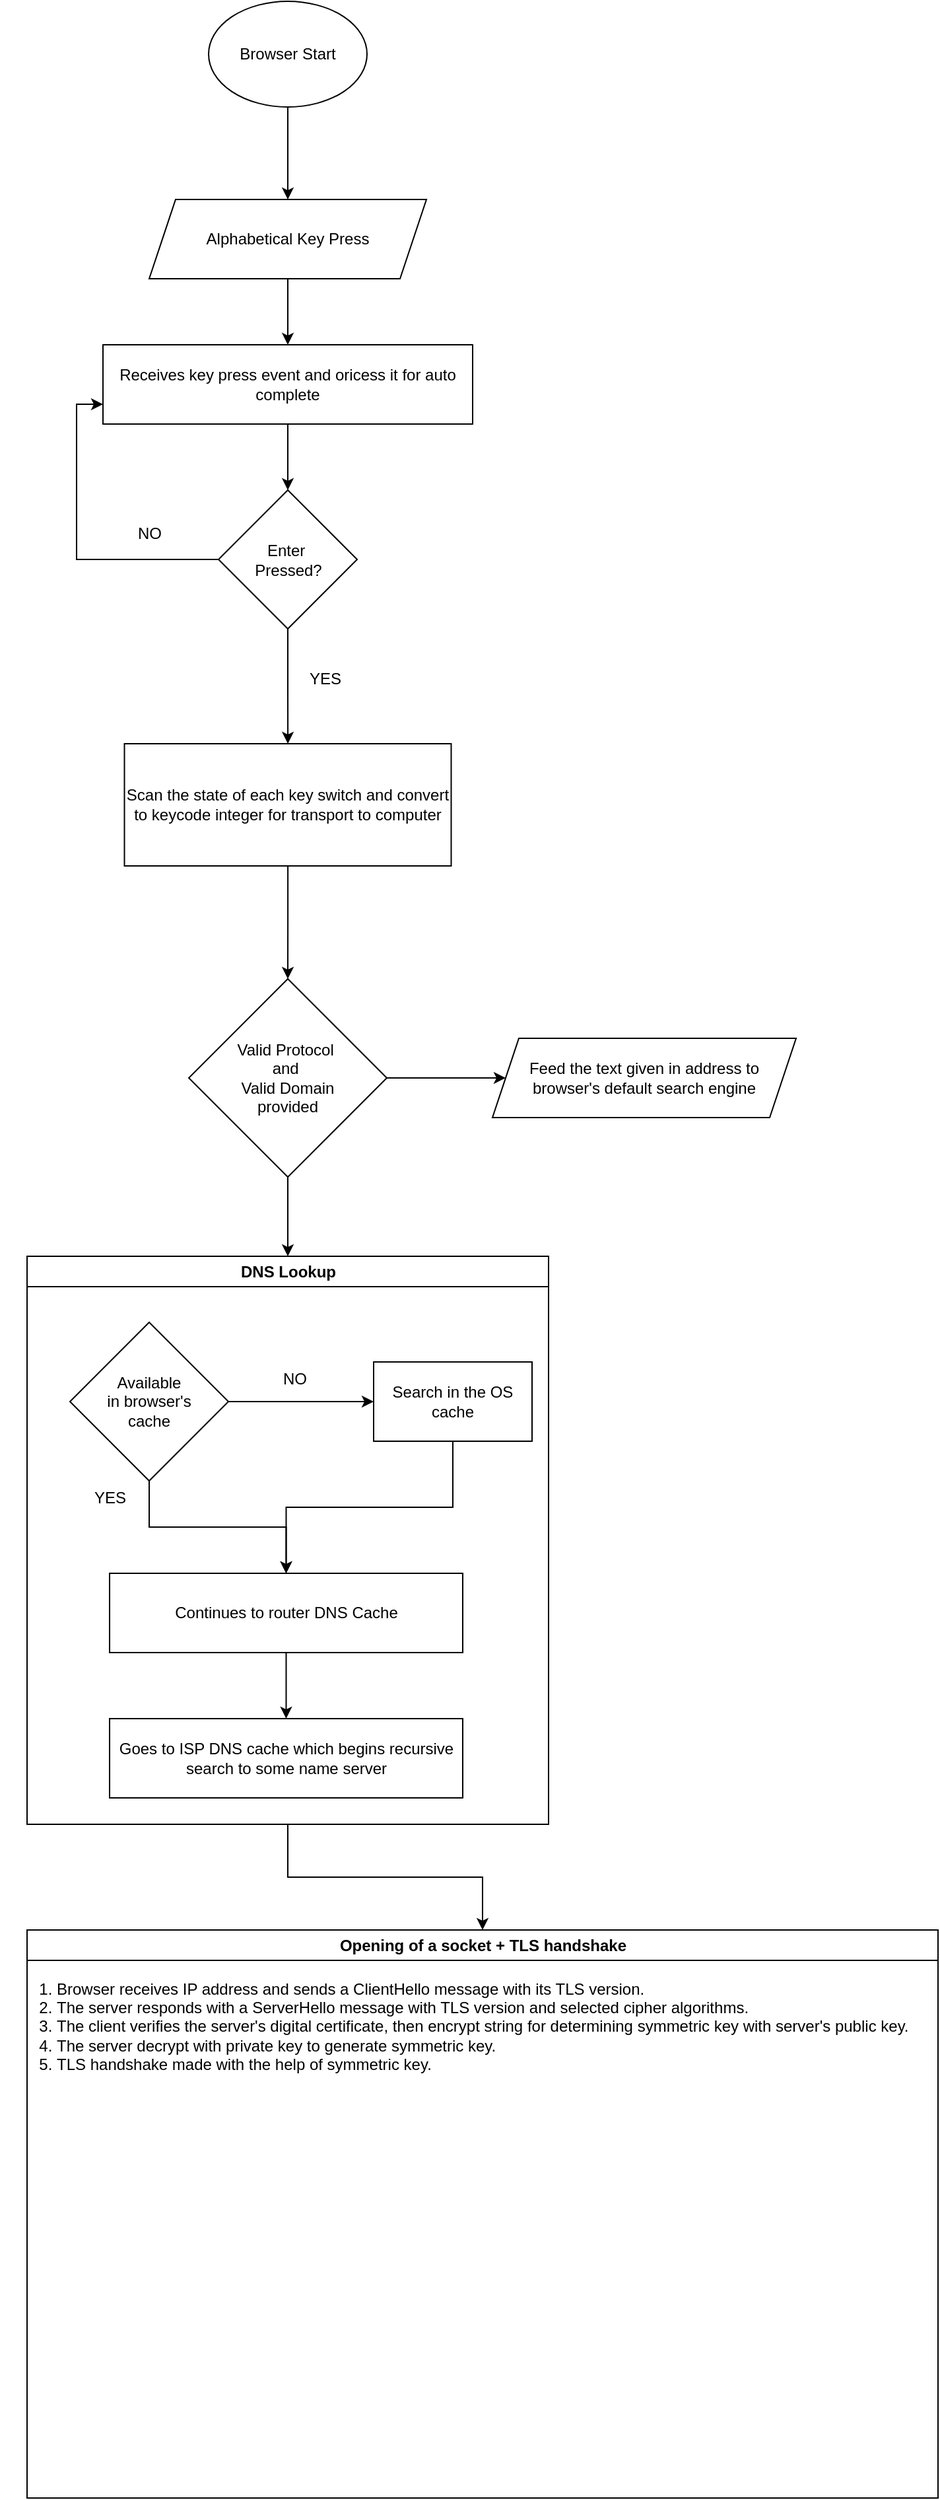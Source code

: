 <mxfile version="24.7.1" type="github">
  <diagram id="C5RBs43oDa-KdzZeNtuy" name="Page-1">
    <mxGraphModel dx="1699" dy="1604" grid="1" gridSize="10" guides="1" tooltips="1" connect="1" arrows="1" fold="1" page="1" pageScale="1" pageWidth="827" pageHeight="1169" math="0" shadow="0">
      <root>
        <mxCell id="WIyWlLk6GJQsqaUBKTNV-0" />
        <mxCell id="WIyWlLk6GJQsqaUBKTNV-1" parent="WIyWlLk6GJQsqaUBKTNV-0" />
        <mxCell id="xDlOj_JVrfhSrS7aG93W-6" value="" style="edgeStyle=orthogonalEdgeStyle;rounded=0;orthogonalLoop=1;jettySize=auto;html=1;" parent="WIyWlLk6GJQsqaUBKTNV-1" source="xDlOj_JVrfhSrS7aG93W-0" target="xDlOj_JVrfhSrS7aG93W-5" edge="1">
          <mxGeometry relative="1" as="geometry" />
        </mxCell>
        <mxCell id="xDlOj_JVrfhSrS7aG93W-0" value="Browser Start" style="ellipse;whiteSpace=wrap;html=1;" parent="WIyWlLk6GJQsqaUBKTNV-1" vertex="1">
          <mxGeometry x="155" y="-70" width="120" height="80" as="geometry" />
        </mxCell>
        <mxCell id="xDlOj_JVrfhSrS7aG93W-8" value="" style="edgeStyle=orthogonalEdgeStyle;rounded=0;orthogonalLoop=1;jettySize=auto;html=1;" parent="WIyWlLk6GJQsqaUBKTNV-1" source="xDlOj_JVrfhSrS7aG93W-5" target="xDlOj_JVrfhSrS7aG93W-7" edge="1">
          <mxGeometry relative="1" as="geometry" />
        </mxCell>
        <mxCell id="xDlOj_JVrfhSrS7aG93W-5" value="Alphabetical Key Press" style="shape=parallelogram;perimeter=parallelogramPerimeter;whiteSpace=wrap;html=1;fixedSize=1;" parent="WIyWlLk6GJQsqaUBKTNV-1" vertex="1">
          <mxGeometry x="110" y="80" width="210" height="60" as="geometry" />
        </mxCell>
        <mxCell id="xDlOj_JVrfhSrS7aG93W-13" value="" style="edgeStyle=orthogonalEdgeStyle;rounded=0;orthogonalLoop=1;jettySize=auto;html=1;" parent="WIyWlLk6GJQsqaUBKTNV-1" source="xDlOj_JVrfhSrS7aG93W-7" target="xDlOj_JVrfhSrS7aG93W-9" edge="1">
          <mxGeometry relative="1" as="geometry" />
        </mxCell>
        <mxCell id="xDlOj_JVrfhSrS7aG93W-7" value="Receives key press event and oricess it for auto complete" style="rounded=0;whiteSpace=wrap;html=1;" parent="WIyWlLk6GJQsqaUBKTNV-1" vertex="1">
          <mxGeometry x="75" y="190" width="280" height="60" as="geometry" />
        </mxCell>
        <mxCell id="xDlOj_JVrfhSrS7aG93W-17" value="" style="edgeStyle=orthogonalEdgeStyle;rounded=0;orthogonalLoop=1;jettySize=auto;html=1;" parent="WIyWlLk6GJQsqaUBKTNV-1" source="xDlOj_JVrfhSrS7aG93W-9" target="xDlOj_JVrfhSrS7aG93W-16" edge="1">
          <mxGeometry relative="1" as="geometry" />
        </mxCell>
        <mxCell id="xDlOj_JVrfhSrS7aG93W-21" style="edgeStyle=orthogonalEdgeStyle;rounded=0;orthogonalLoop=1;jettySize=auto;html=1;exitX=0;exitY=0.5;exitDx=0;exitDy=0;entryX=0;entryY=0.75;entryDx=0;entryDy=0;" parent="WIyWlLk6GJQsqaUBKTNV-1" source="xDlOj_JVrfhSrS7aG93W-9" target="xDlOj_JVrfhSrS7aG93W-7" edge="1">
          <mxGeometry relative="1" as="geometry" />
        </mxCell>
        <mxCell id="xDlOj_JVrfhSrS7aG93W-9" value="Enter&amp;nbsp;&lt;div&gt;Pressed?&lt;/div&gt;" style="rhombus;whiteSpace=wrap;html=1;" parent="WIyWlLk6GJQsqaUBKTNV-1" vertex="1">
          <mxGeometry x="162.5" y="300" width="105" height="105" as="geometry" />
        </mxCell>
        <mxCell id="xDlOj_JVrfhSrS7aG93W-24" value="" style="edgeStyle=orthogonalEdgeStyle;rounded=0;orthogonalLoop=1;jettySize=auto;html=1;" parent="WIyWlLk6GJQsqaUBKTNV-1" source="xDlOj_JVrfhSrS7aG93W-16" target="xDlOj_JVrfhSrS7aG93W-23" edge="1">
          <mxGeometry relative="1" as="geometry" />
        </mxCell>
        <mxCell id="xDlOj_JVrfhSrS7aG93W-16" value="Scan the state of each key switch and convert to keycode integer for transport to computer" style="rounded=0;whiteSpace=wrap;html=1;" parent="WIyWlLk6GJQsqaUBKTNV-1" vertex="1">
          <mxGeometry x="91.25" y="492" width="247.5" height="92.5" as="geometry" />
        </mxCell>
        <mxCell id="xDlOj_JVrfhSrS7aG93W-19" value="YES" style="text;html=1;align=center;verticalAlign=middle;resizable=0;points=[];autosize=1;strokeColor=none;fillColor=none;" parent="WIyWlLk6GJQsqaUBKTNV-1" vertex="1">
          <mxGeometry x="217.5" y="428" width="50" height="30" as="geometry" />
        </mxCell>
        <mxCell id="xDlOj_JVrfhSrS7aG93W-22" value="NO" style="text;html=1;align=center;verticalAlign=middle;resizable=0;points=[];autosize=1;strokeColor=none;fillColor=none;" parent="WIyWlLk6GJQsqaUBKTNV-1" vertex="1">
          <mxGeometry x="90" y="318" width="40" height="30" as="geometry" />
        </mxCell>
        <mxCell id="45_Z2AzZZh3Wi8lfXX-m-1" value="" style="edgeStyle=orthogonalEdgeStyle;rounded=0;orthogonalLoop=1;jettySize=auto;html=1;" edge="1" parent="WIyWlLk6GJQsqaUBKTNV-1" source="xDlOj_JVrfhSrS7aG93W-23" target="45_Z2AzZZh3Wi8lfXX-m-0">
          <mxGeometry relative="1" as="geometry" />
        </mxCell>
        <mxCell id="45_Z2AzZZh3Wi8lfXX-m-7" style="edgeStyle=orthogonalEdgeStyle;rounded=0;orthogonalLoop=1;jettySize=auto;html=1;" edge="1" parent="WIyWlLk6GJQsqaUBKTNV-1" source="xDlOj_JVrfhSrS7aG93W-23" target="45_Z2AzZZh3Wi8lfXX-m-2">
          <mxGeometry relative="1" as="geometry" />
        </mxCell>
        <mxCell id="xDlOj_JVrfhSrS7aG93W-23" value="Valid Protocol&amp;nbsp;&lt;div&gt;and&amp;nbsp;&lt;/div&gt;&lt;div&gt;Valid Domain&lt;/div&gt;&lt;div&gt;provided&lt;/div&gt;" style="rhombus;whiteSpace=wrap;html=1;" parent="WIyWlLk6GJQsqaUBKTNV-1" vertex="1">
          <mxGeometry x="140" y="670" width="150" height="150" as="geometry" />
        </mxCell>
        <mxCell id="45_Z2AzZZh3Wi8lfXX-m-0" value="Feed the text given in address to browser&#39;s default search engine" style="shape=parallelogram;perimeter=parallelogramPerimeter;whiteSpace=wrap;html=1;fixedSize=1;" vertex="1" parent="WIyWlLk6GJQsqaUBKTNV-1">
          <mxGeometry x="370" y="715" width="230" height="60" as="geometry" />
        </mxCell>
        <mxCell id="45_Z2AzZZh3Wi8lfXX-m-27" value="" style="edgeStyle=orthogonalEdgeStyle;rounded=0;orthogonalLoop=1;jettySize=auto;html=1;" edge="1" parent="WIyWlLk6GJQsqaUBKTNV-1" source="45_Z2AzZZh3Wi8lfXX-m-2" target="45_Z2AzZZh3Wi8lfXX-m-18">
          <mxGeometry relative="1" as="geometry" />
        </mxCell>
        <mxCell id="45_Z2AzZZh3Wi8lfXX-m-2" value="DNS Lookup" style="swimlane;whiteSpace=wrap;html=1;" vertex="1" parent="WIyWlLk6GJQsqaUBKTNV-1">
          <mxGeometry x="17.5" y="880" width="395" height="430" as="geometry" />
        </mxCell>
        <mxCell id="45_Z2AzZZh3Wi8lfXX-m-10" value="" style="edgeStyle=orthogonalEdgeStyle;rounded=0;orthogonalLoop=1;jettySize=auto;html=1;" edge="1" parent="45_Z2AzZZh3Wi8lfXX-m-2" source="45_Z2AzZZh3Wi8lfXX-m-8" target="45_Z2AzZZh3Wi8lfXX-m-9">
          <mxGeometry relative="1" as="geometry" />
        </mxCell>
        <mxCell id="45_Z2AzZZh3Wi8lfXX-m-12" value="" style="edgeStyle=orthogonalEdgeStyle;rounded=0;orthogonalLoop=1;jettySize=auto;html=1;" edge="1" parent="45_Z2AzZZh3Wi8lfXX-m-2" source="45_Z2AzZZh3Wi8lfXX-m-8" target="45_Z2AzZZh3Wi8lfXX-m-11">
          <mxGeometry relative="1" as="geometry" />
        </mxCell>
        <mxCell id="45_Z2AzZZh3Wi8lfXX-m-8" value="Available&lt;div&gt;in browser&#39;s&lt;/div&gt;&lt;div&gt;cache&lt;/div&gt;" style="rhombus;whiteSpace=wrap;html=1;" vertex="1" parent="45_Z2AzZZh3Wi8lfXX-m-2">
          <mxGeometry x="32.5" y="50" width="120" height="120" as="geometry" />
        </mxCell>
        <mxCell id="45_Z2AzZZh3Wi8lfXX-m-13" value="" style="edgeStyle=orthogonalEdgeStyle;rounded=0;orthogonalLoop=1;jettySize=auto;html=1;" edge="1" parent="45_Z2AzZZh3Wi8lfXX-m-2" source="45_Z2AzZZh3Wi8lfXX-m-9" target="45_Z2AzZZh3Wi8lfXX-m-11">
          <mxGeometry relative="1" as="geometry" />
        </mxCell>
        <mxCell id="45_Z2AzZZh3Wi8lfXX-m-9" value="Search in the OS cache" style="rounded=0;whiteSpace=wrap;html=1;" vertex="1" parent="45_Z2AzZZh3Wi8lfXX-m-2">
          <mxGeometry x="262.5" y="80" width="120" height="60" as="geometry" />
        </mxCell>
        <mxCell id="45_Z2AzZZh3Wi8lfXX-m-17" value="" style="edgeStyle=orthogonalEdgeStyle;rounded=0;orthogonalLoop=1;jettySize=auto;html=1;" edge="1" parent="45_Z2AzZZh3Wi8lfXX-m-2" source="45_Z2AzZZh3Wi8lfXX-m-11" target="45_Z2AzZZh3Wi8lfXX-m-16">
          <mxGeometry relative="1" as="geometry" />
        </mxCell>
        <mxCell id="45_Z2AzZZh3Wi8lfXX-m-11" value="Continues to router DNS Cache" style="rounded=0;whiteSpace=wrap;html=1;" vertex="1" parent="45_Z2AzZZh3Wi8lfXX-m-2">
          <mxGeometry x="62.5" y="240" width="267.5" height="60" as="geometry" />
        </mxCell>
        <mxCell id="45_Z2AzZZh3Wi8lfXX-m-16" value="Goes to ISP DNS cache which begins recursive search to some name server" style="rounded=0;whiteSpace=wrap;html=1;" vertex="1" parent="45_Z2AzZZh3Wi8lfXX-m-2">
          <mxGeometry x="62.5" y="350" width="267.5" height="60" as="geometry" />
        </mxCell>
        <mxCell id="45_Z2AzZZh3Wi8lfXX-m-14" value="YES" style="text;html=1;align=center;verticalAlign=middle;resizable=0;points=[];autosize=1;strokeColor=none;fillColor=none;" vertex="1" parent="WIyWlLk6GJQsqaUBKTNV-1">
          <mxGeometry x="55" y="1048" width="50" height="30" as="geometry" />
        </mxCell>
        <mxCell id="45_Z2AzZZh3Wi8lfXX-m-15" value="NO" style="text;html=1;align=center;verticalAlign=middle;resizable=0;points=[];autosize=1;strokeColor=none;fillColor=none;" vertex="1" parent="WIyWlLk6GJQsqaUBKTNV-1">
          <mxGeometry x="200" y="958" width="40" height="30" as="geometry" />
        </mxCell>
        <mxCell id="45_Z2AzZZh3Wi8lfXX-m-18" value="&lt;div&gt;Opening of a socket + TLS handshake&lt;/div&gt;" style="swimlane;whiteSpace=wrap;html=1;" vertex="1" parent="WIyWlLk6GJQsqaUBKTNV-1">
          <mxGeometry x="17.5" y="1390" width="690" height="430" as="geometry" />
        </mxCell>
        <mxCell id="45_Z2AzZZh3Wi8lfXX-m-29" value="&lt;ol&gt;&lt;li&gt;Browser receives IP address and sends a ClientHello message with its TLS version.&lt;/li&gt;&lt;li&gt;The server responds with a ServerHello message with TLS version and selected cipher algorithms.&lt;/li&gt;&lt;li&gt;The client verifies the server&#39;s digital certificate, then encrypt string for determining symmetric key with server&#39;s public key.&lt;/li&gt;&lt;li&gt;The server decrypt with private key to generate symmetric key.&lt;/li&gt;&lt;li&gt;TLS handshake made with the help of symmetric key.&lt;/li&gt;&lt;/ol&gt;" style="text;html=1;align=left;verticalAlign=middle;resizable=0;points=[];autosize=1;strokeColor=none;fillColor=none;" vertex="1" parent="45_Z2AzZZh3Wi8lfXX-m-18">
          <mxGeometry x="-20" y="18" width="710" height="110" as="geometry" />
        </mxCell>
      </root>
    </mxGraphModel>
  </diagram>
</mxfile>
